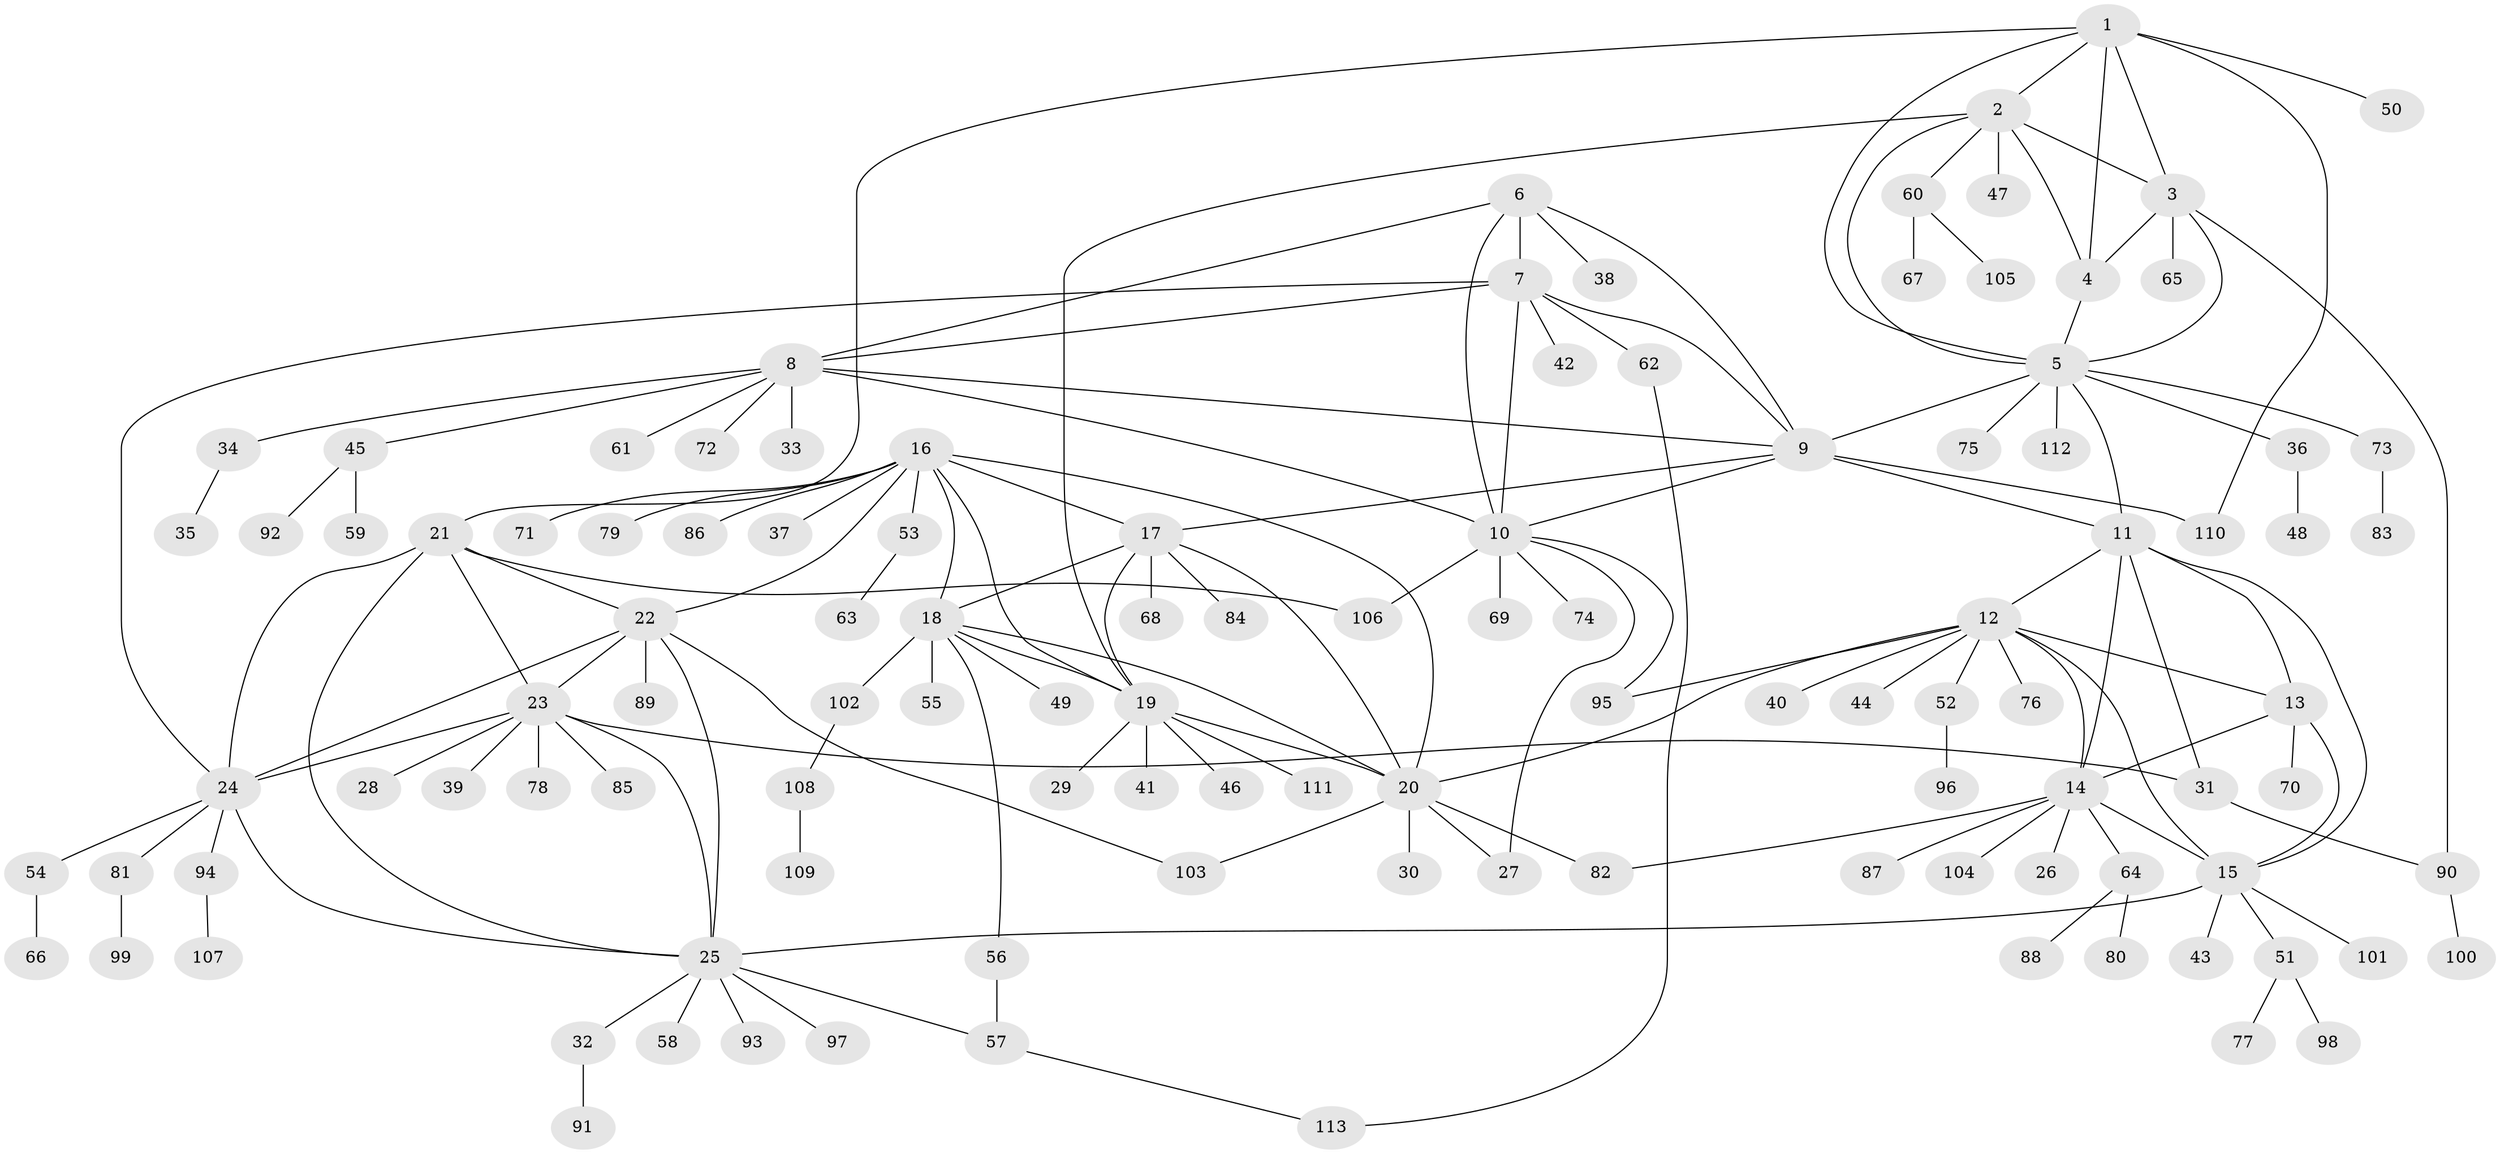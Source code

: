 // Generated by graph-tools (version 1.1) at 2025/54/03/09/25 04:54:05]
// undirected, 113 vertices, 158 edges
graph export_dot {
graph [start="1"]
  node [color=gray90,style=filled];
  1;
  2;
  3;
  4;
  5;
  6;
  7;
  8;
  9;
  10;
  11;
  12;
  13;
  14;
  15;
  16;
  17;
  18;
  19;
  20;
  21;
  22;
  23;
  24;
  25;
  26;
  27;
  28;
  29;
  30;
  31;
  32;
  33;
  34;
  35;
  36;
  37;
  38;
  39;
  40;
  41;
  42;
  43;
  44;
  45;
  46;
  47;
  48;
  49;
  50;
  51;
  52;
  53;
  54;
  55;
  56;
  57;
  58;
  59;
  60;
  61;
  62;
  63;
  64;
  65;
  66;
  67;
  68;
  69;
  70;
  71;
  72;
  73;
  74;
  75;
  76;
  77;
  78;
  79;
  80;
  81;
  82;
  83;
  84;
  85;
  86;
  87;
  88;
  89;
  90;
  91;
  92;
  93;
  94;
  95;
  96;
  97;
  98;
  99;
  100;
  101;
  102;
  103;
  104;
  105;
  106;
  107;
  108;
  109;
  110;
  111;
  112;
  113;
  1 -- 2;
  1 -- 3;
  1 -- 4;
  1 -- 5;
  1 -- 21;
  1 -- 50;
  1 -- 110;
  2 -- 3;
  2 -- 4;
  2 -- 5;
  2 -- 19;
  2 -- 47;
  2 -- 60;
  3 -- 4;
  3 -- 5;
  3 -- 65;
  3 -- 90;
  4 -- 5;
  5 -- 9;
  5 -- 11;
  5 -- 36;
  5 -- 73;
  5 -- 75;
  5 -- 112;
  6 -- 7;
  6 -- 8;
  6 -- 9;
  6 -- 10;
  6 -- 38;
  7 -- 8;
  7 -- 9;
  7 -- 10;
  7 -- 24;
  7 -- 42;
  7 -- 62;
  8 -- 9;
  8 -- 10;
  8 -- 33;
  8 -- 34;
  8 -- 45;
  8 -- 61;
  8 -- 72;
  9 -- 10;
  9 -- 11;
  9 -- 17;
  9 -- 110;
  10 -- 27;
  10 -- 69;
  10 -- 74;
  10 -- 95;
  10 -- 106;
  11 -- 12;
  11 -- 13;
  11 -- 14;
  11 -- 15;
  11 -- 31;
  12 -- 13;
  12 -- 14;
  12 -- 15;
  12 -- 20;
  12 -- 40;
  12 -- 44;
  12 -- 52;
  12 -- 76;
  12 -- 95;
  13 -- 14;
  13 -- 15;
  13 -- 70;
  14 -- 15;
  14 -- 26;
  14 -- 64;
  14 -- 82;
  14 -- 87;
  14 -- 104;
  15 -- 25;
  15 -- 43;
  15 -- 51;
  15 -- 101;
  16 -- 17;
  16 -- 18;
  16 -- 19;
  16 -- 20;
  16 -- 22;
  16 -- 37;
  16 -- 53;
  16 -- 71;
  16 -- 79;
  16 -- 86;
  17 -- 18;
  17 -- 19;
  17 -- 20;
  17 -- 68;
  17 -- 84;
  18 -- 19;
  18 -- 20;
  18 -- 49;
  18 -- 55;
  18 -- 56;
  18 -- 102;
  19 -- 20;
  19 -- 29;
  19 -- 41;
  19 -- 46;
  19 -- 111;
  20 -- 27;
  20 -- 30;
  20 -- 82;
  20 -- 103;
  21 -- 22;
  21 -- 23;
  21 -- 24;
  21 -- 25;
  21 -- 106;
  22 -- 23;
  22 -- 24;
  22 -- 25;
  22 -- 89;
  22 -- 103;
  23 -- 24;
  23 -- 25;
  23 -- 28;
  23 -- 31;
  23 -- 39;
  23 -- 78;
  23 -- 85;
  24 -- 25;
  24 -- 54;
  24 -- 81;
  24 -- 94;
  25 -- 32;
  25 -- 57;
  25 -- 58;
  25 -- 93;
  25 -- 97;
  31 -- 90;
  32 -- 91;
  34 -- 35;
  36 -- 48;
  45 -- 59;
  45 -- 92;
  51 -- 77;
  51 -- 98;
  52 -- 96;
  53 -- 63;
  54 -- 66;
  56 -- 57;
  57 -- 113;
  60 -- 67;
  60 -- 105;
  62 -- 113;
  64 -- 80;
  64 -- 88;
  73 -- 83;
  81 -- 99;
  90 -- 100;
  94 -- 107;
  102 -- 108;
  108 -- 109;
}
